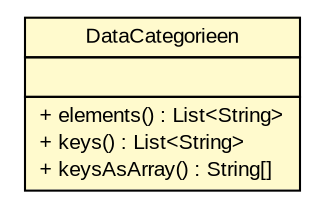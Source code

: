 #!/usr/local/bin/dot
#
# Class diagram 
# Generated by UMLGraph version 5.3 (http://www.umlgraph.org/)
#

digraph G {
	edge [fontname="arial",fontsize=10,labelfontname="arial",labelfontsize=10];
	node [fontname="arial",fontsize=10,shape=plaintext];
	nodesep=0.25;
	ranksep=0.5;
	// nl.geozet.common.DataCategorieen
	c197 [label=<<table title="nl.geozet.common.DataCategorieen" border="0" cellborder="1" cellspacing="0" cellpadding="2" port="p" bgcolor="lemonChiffon" href="./DataCategorieen.html">
		<tr><td><table border="0" cellspacing="0" cellpadding="1">
<tr><td align="center" balign="center"> DataCategorieen </td></tr>
		</table></td></tr>
		<tr><td><table border="0" cellspacing="0" cellpadding="1">
<tr><td align="left" balign="left">  </td></tr>
		</table></td></tr>
		<tr><td><table border="0" cellspacing="0" cellpadding="1">
<tr><td align="left" balign="left"> + elements() : List&lt;String&gt; </td></tr>
<tr><td align="left" balign="left"> + keys() : List&lt;String&gt; </td></tr>
<tr><td align="left" balign="left"> + keysAsArray() : String[] </td></tr>
		</table></td></tr>
		</table>>, fontname="arial", fontcolor="black", fontsize=10.0];
}

